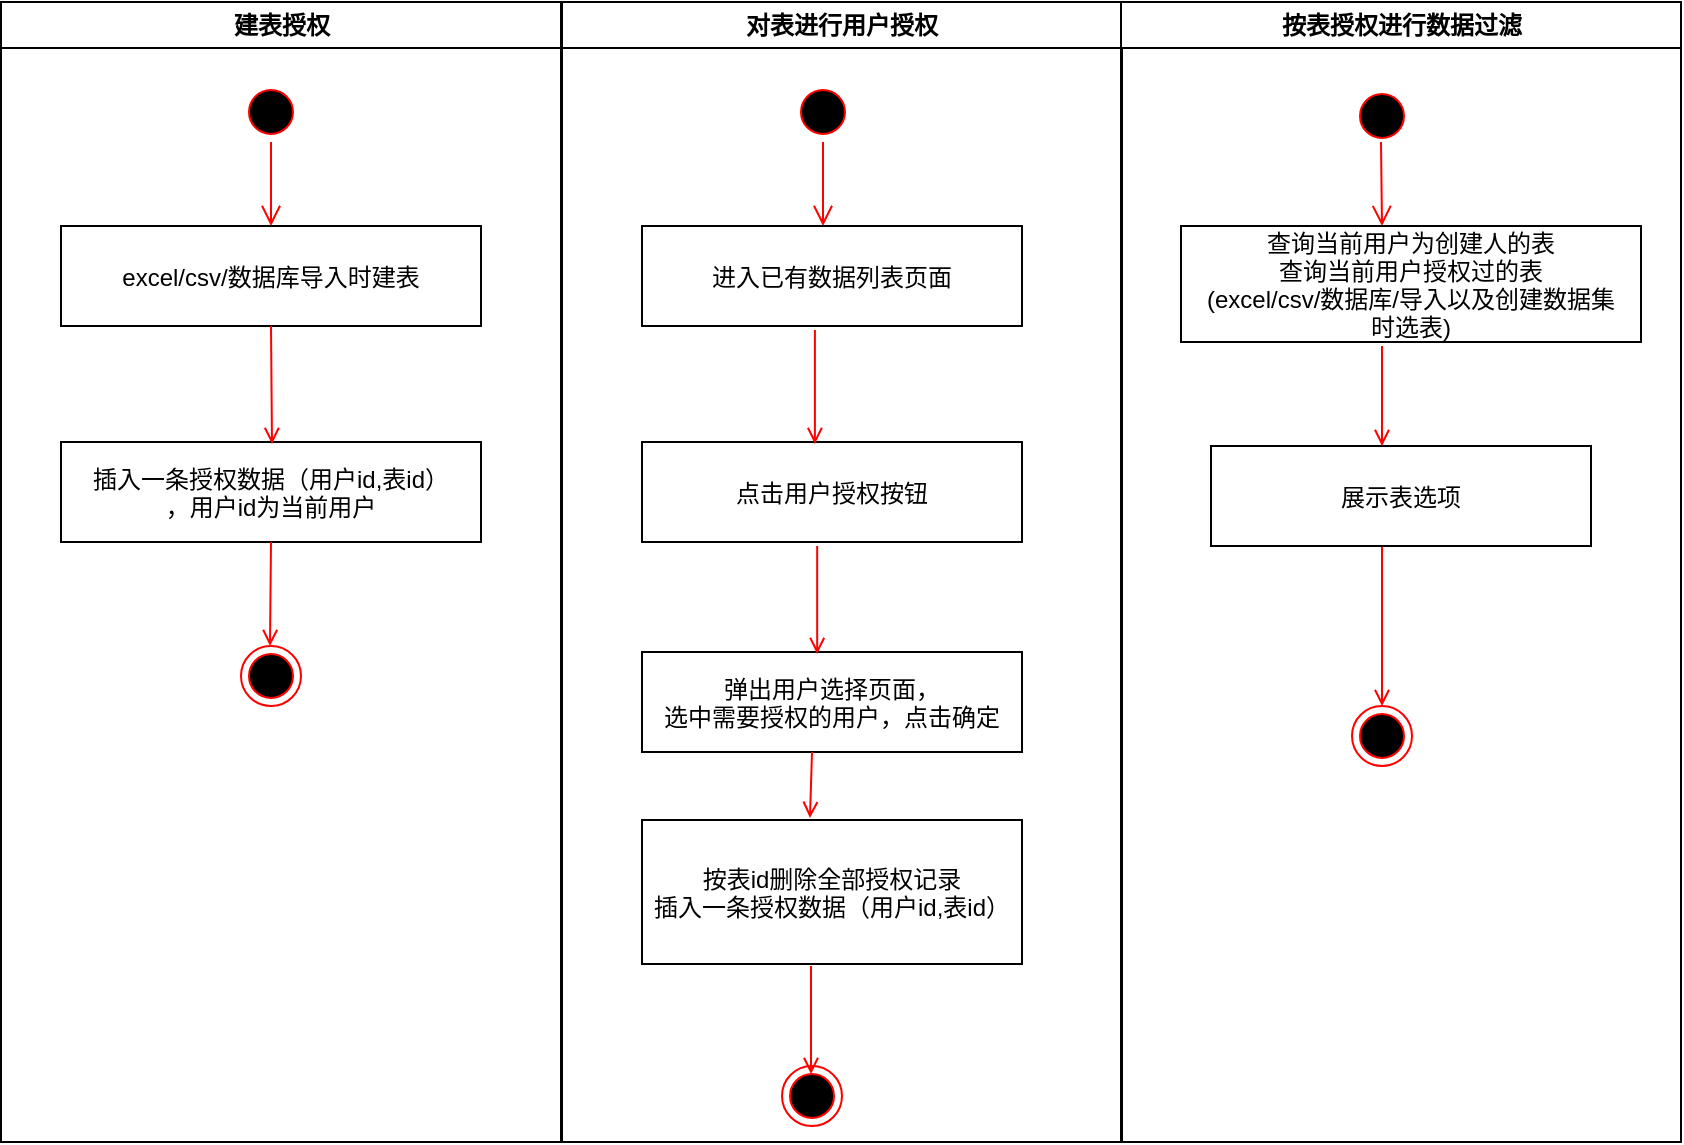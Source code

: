 <mxfile version="14.1.9" type="github">
  <diagram name="Page-1" id="e7e014a7-5840-1c2e-5031-d8a46d1fe8dd">
    <mxGraphModel dx="1422" dy="762" grid="1" gridSize="10" guides="1" tooltips="1" connect="1" arrows="1" fold="1" page="1" pageScale="1" pageWidth="1169" pageHeight="826" background="#ffffff" math="0" shadow="0">
      <root>
        <mxCell id="0" />
        <mxCell id="1" parent="0" />
        <mxCell id="2" value="建表授权" style="swimlane;whiteSpace=wrap" parent="1" vertex="1">
          <mxGeometry x="164.5" y="128" width="280" height="570" as="geometry" />
        </mxCell>
        <mxCell id="5" value="" style="ellipse;shape=startState;fillColor=#000000;strokeColor=#ff0000;" parent="2" vertex="1">
          <mxGeometry x="120" y="40" width="30" height="30" as="geometry" />
        </mxCell>
        <mxCell id="6" value="" style="edgeStyle=elbowEdgeStyle;elbow=horizontal;verticalAlign=bottom;endArrow=open;endSize=8;strokeColor=#FF0000;endFill=1;rounded=0" parent="2" source="5" target="7" edge="1">
          <mxGeometry x="100" y="40" as="geometry">
            <mxPoint x="115" y="110" as="targetPoint" />
          </mxGeometry>
        </mxCell>
        <mxCell id="7" value="excel/csv/数据库导入时建表" style="" parent="2" vertex="1">
          <mxGeometry x="30" y="112" width="210" height="50" as="geometry" />
        </mxCell>
        <mxCell id="8" value="插入一条授权数据（用户id,表id）&#xa;，用户id为当前用户" style="" parent="2" vertex="1">
          <mxGeometry x="30" y="220" width="210" height="50" as="geometry" />
        </mxCell>
        <mxCell id="9" value="" style="endArrow=open;strokeColor=#FF0000;endFill=1;rounded=0;exitX=0.5;exitY=1;exitDx=0;exitDy=0;" parent="2" source="7" edge="1">
          <mxGeometry relative="1" as="geometry">
            <mxPoint x="114.5" y="160" as="sourcePoint" />
            <mxPoint x="135.5" y="221" as="targetPoint" />
            <Array as="points">
              <mxPoint x="135.5" y="221" />
            </Array>
          </mxGeometry>
        </mxCell>
        <mxCell id="OamSfIkwXFLza6yoQez--42" value="" style="ellipse;html=1;shape=endState;fillColor=#000000;strokeColor=#ff0000;" vertex="1" parent="2">
          <mxGeometry x="120" y="322" width="30" height="30" as="geometry" />
        </mxCell>
        <mxCell id="OamSfIkwXFLza6yoQez--43" value="" style="endArrow=open;strokeColor=#FF0000;endFill=1;rounded=0;exitX=0.5;exitY=1;exitDx=0;exitDy=0;" edge="1" parent="2" source="8">
          <mxGeometry relative="1" as="geometry">
            <mxPoint x="148.344" y="270" as="sourcePoint" />
            <mxPoint x="134.5" y="322" as="targetPoint" />
          </mxGeometry>
        </mxCell>
        <mxCell id="3" value="对表进行用户授权" style="swimlane;whiteSpace=wrap" parent="1" vertex="1">
          <mxGeometry x="445" y="128" width="280" height="570" as="geometry" />
        </mxCell>
        <mxCell id="13" value="" style="ellipse;shape=startState;fillColor=#000000;strokeColor=#ff0000;" parent="3" vertex="1">
          <mxGeometry x="115.5" y="40" width="30" height="30" as="geometry" />
        </mxCell>
        <mxCell id="14" value="" style="edgeStyle=elbowEdgeStyle;elbow=horizontal;verticalAlign=bottom;endArrow=open;endSize=8;strokeColor=#FF0000;endFill=1;rounded=0" parent="3" source="13" target="15" edge="1">
          <mxGeometry x="95.5" y="20" as="geometry">
            <mxPoint x="110.5" y="90" as="targetPoint" />
          </mxGeometry>
        </mxCell>
        <mxCell id="15" value="进入已有数据列表页面" style="" parent="3" vertex="1">
          <mxGeometry x="40" y="112" width="190" height="50" as="geometry" />
        </mxCell>
        <mxCell id="16" value="点击用户授权按钮" style="" parent="3" vertex="1">
          <mxGeometry x="40" y="220" width="190" height="50" as="geometry" />
        </mxCell>
        <mxCell id="17" value="" style="endArrow=open;strokeColor=#FF0000;endFill=1;rounded=0;entryX=0.455;entryY=0.02;entryDx=0;entryDy=0;entryPerimeter=0;exitX=0.455;exitY=1.04;exitDx=0;exitDy=0;exitPerimeter=0;" parent="3" source="15" target="16" edge="1">
          <mxGeometry relative="1" as="geometry">
            <mxPoint x="126.5" y="172" as="sourcePoint" />
            <mxPoint x="120.5" y="221" as="targetPoint" />
          </mxGeometry>
        </mxCell>
        <mxCell id="18" value="弹出用户选择页面，&#xa;选中需要授权的用户，点击确定" style="" parent="3" vertex="1">
          <mxGeometry x="40" y="325" width="190" height="50" as="geometry" />
        </mxCell>
        <mxCell id="19" value="" style="endArrow=open;strokeColor=#FF0000;endFill=1;rounded=0;exitX=0.461;exitY=1.04;exitDx=0;exitDy=0;exitPerimeter=0;entryX=0.461;entryY=0.02;entryDx=0;entryDy=0;entryPerimeter=0;" parent="3" source="16" target="18" edge="1">
          <mxGeometry relative="1" as="geometry" />
        </mxCell>
        <mxCell id="OamSfIkwXFLza6yoQez--41" value="" style="ellipse;html=1;shape=endState;fillColor=#000000;strokeColor=#ff0000;" vertex="1" parent="3">
          <mxGeometry x="110" y="532" width="30" height="30" as="geometry" />
        </mxCell>
        <mxCell id="OamSfIkwXFLza6yoQez--45" value="" style="endArrow=open;strokeColor=#FF0000;endFill=1;rounded=0;exitX=0.461;exitY=1.04;exitDx=0;exitDy=0;exitPerimeter=0;entryX=0.442;entryY=-0.014;entryDx=0;entryDy=0;entryPerimeter=0;" edge="1" parent="3" target="OamSfIkwXFLza6yoQez--46">
          <mxGeometry relative="1" as="geometry">
            <mxPoint x="125.0" y="375" as="sourcePoint" />
            <mxPoint x="125.0" y="429" as="targetPoint" />
          </mxGeometry>
        </mxCell>
        <mxCell id="OamSfIkwXFLza6yoQez--46" value="按表id删除全部授权记录&#xa;插入一条授权数据（用户id,表id）" style="" vertex="1" parent="3">
          <mxGeometry x="40" y="409" width="190" height="72" as="geometry" />
        </mxCell>
        <mxCell id="OamSfIkwXFLza6yoQez--52" value="" style="endArrow=open;strokeColor=#FF0000;endFill=1;rounded=0;exitX=0.461;exitY=1.04;exitDx=0;exitDy=0;exitPerimeter=0;entryX=0.461;entryY=0.02;entryDx=0;entryDy=0;entryPerimeter=0;" edge="1" parent="3">
          <mxGeometry relative="1" as="geometry">
            <mxPoint x="124.5" y="482" as="sourcePoint" />
            <mxPoint x="124.5" y="536" as="targetPoint" />
          </mxGeometry>
        </mxCell>
        <mxCell id="4" value="按表授权进行数据过滤" style="swimlane;whiteSpace=wrap" parent="1" vertex="1">
          <mxGeometry x="724.5" y="128" width="280" height="570" as="geometry" />
        </mxCell>
        <mxCell id="38" value="" style="ellipse;shape=endState;fillColor=#000000;strokeColor=#ff0000" parent="4" vertex="1">
          <mxGeometry x="115.5" y="352" width="30" height="30" as="geometry" />
        </mxCell>
        <mxCell id="39" value="" style="endArrow=open;strokeColor=#FF0000;endFill=1;rounded=0" parent="4" edge="1">
          <mxGeometry relative="1" as="geometry">
            <mxPoint x="130.5" y="272" as="sourcePoint" />
            <mxPoint x="130.5" y="352" as="targetPoint" />
          </mxGeometry>
        </mxCell>
        <mxCell id="OamSfIkwXFLza6yoQez--47" value="" style="ellipse;shape=startState;fillColor=#000000;strokeColor=#ff0000;" vertex="1" parent="4">
          <mxGeometry x="115.5" y="42" width="30" height="30" as="geometry" />
        </mxCell>
        <mxCell id="OamSfIkwXFLza6yoQez--49" value="查询当前用户为创建人的表&#xa;查询当前用户授权过的表&#xa;(excel/csv/数据库/导入以及创建数据集&#xa;时选表)" style="" vertex="1" parent="4">
          <mxGeometry x="30" y="112" width="230" height="58" as="geometry" />
        </mxCell>
        <mxCell id="OamSfIkwXFLza6yoQez--50" value="" style="edgeStyle=elbowEdgeStyle;elbow=horizontal;verticalAlign=bottom;endArrow=open;endSize=8;strokeColor=#FF0000;endFill=1;rounded=0" edge="1" parent="4">
          <mxGeometry x="-350" y="-108" as="geometry">
            <mxPoint x="130.5" y="112" as="targetPoint" />
            <mxPoint x="130" y="70" as="sourcePoint" />
          </mxGeometry>
        </mxCell>
        <mxCell id="OamSfIkwXFLza6yoQez--51" value="展示表选项" style="" vertex="1" parent="4">
          <mxGeometry x="45" y="222" width="190" height="50" as="geometry" />
        </mxCell>
        <mxCell id="OamSfIkwXFLza6yoQez--53" value="" style="endArrow=open;strokeColor=#FF0000;endFill=1;rounded=0" edge="1" parent="4">
          <mxGeometry relative="1" as="geometry">
            <mxPoint x="130.5" y="172" as="sourcePoint" />
            <mxPoint x="130.5" y="222" as="targetPoint" />
          </mxGeometry>
        </mxCell>
      </root>
    </mxGraphModel>
  </diagram>
</mxfile>
